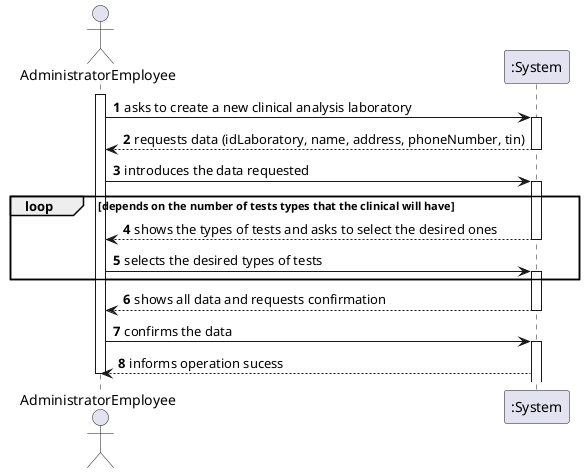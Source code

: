 @startuml
autonumber
actor "AdministratorEmployee" as AD

activate AD
AD -> ":System" : asks to create a new clinical analysis laboratory
activate ":System"

":System" --> AD : requests data (idLaboratory, name, address, phoneNumber, tin)
deactivate ":System"

AD -> ":System" : introduces the data requested
activate ":System"
loop depends on the number of tests types that the clinical will have
":System" --> AD : shows the types of tests and asks to select the desired ones
deactivate ":System"

AD -> ":System" : selects the desired types of tests
activate ":System"
end
":System" --> AD : shows all data and requests confirmation
deactivate ":System"

AD -> ":System" : confirms the data
activate ":System"
":System" --> AD : informs operation sucess

deactivate AD

@enduml